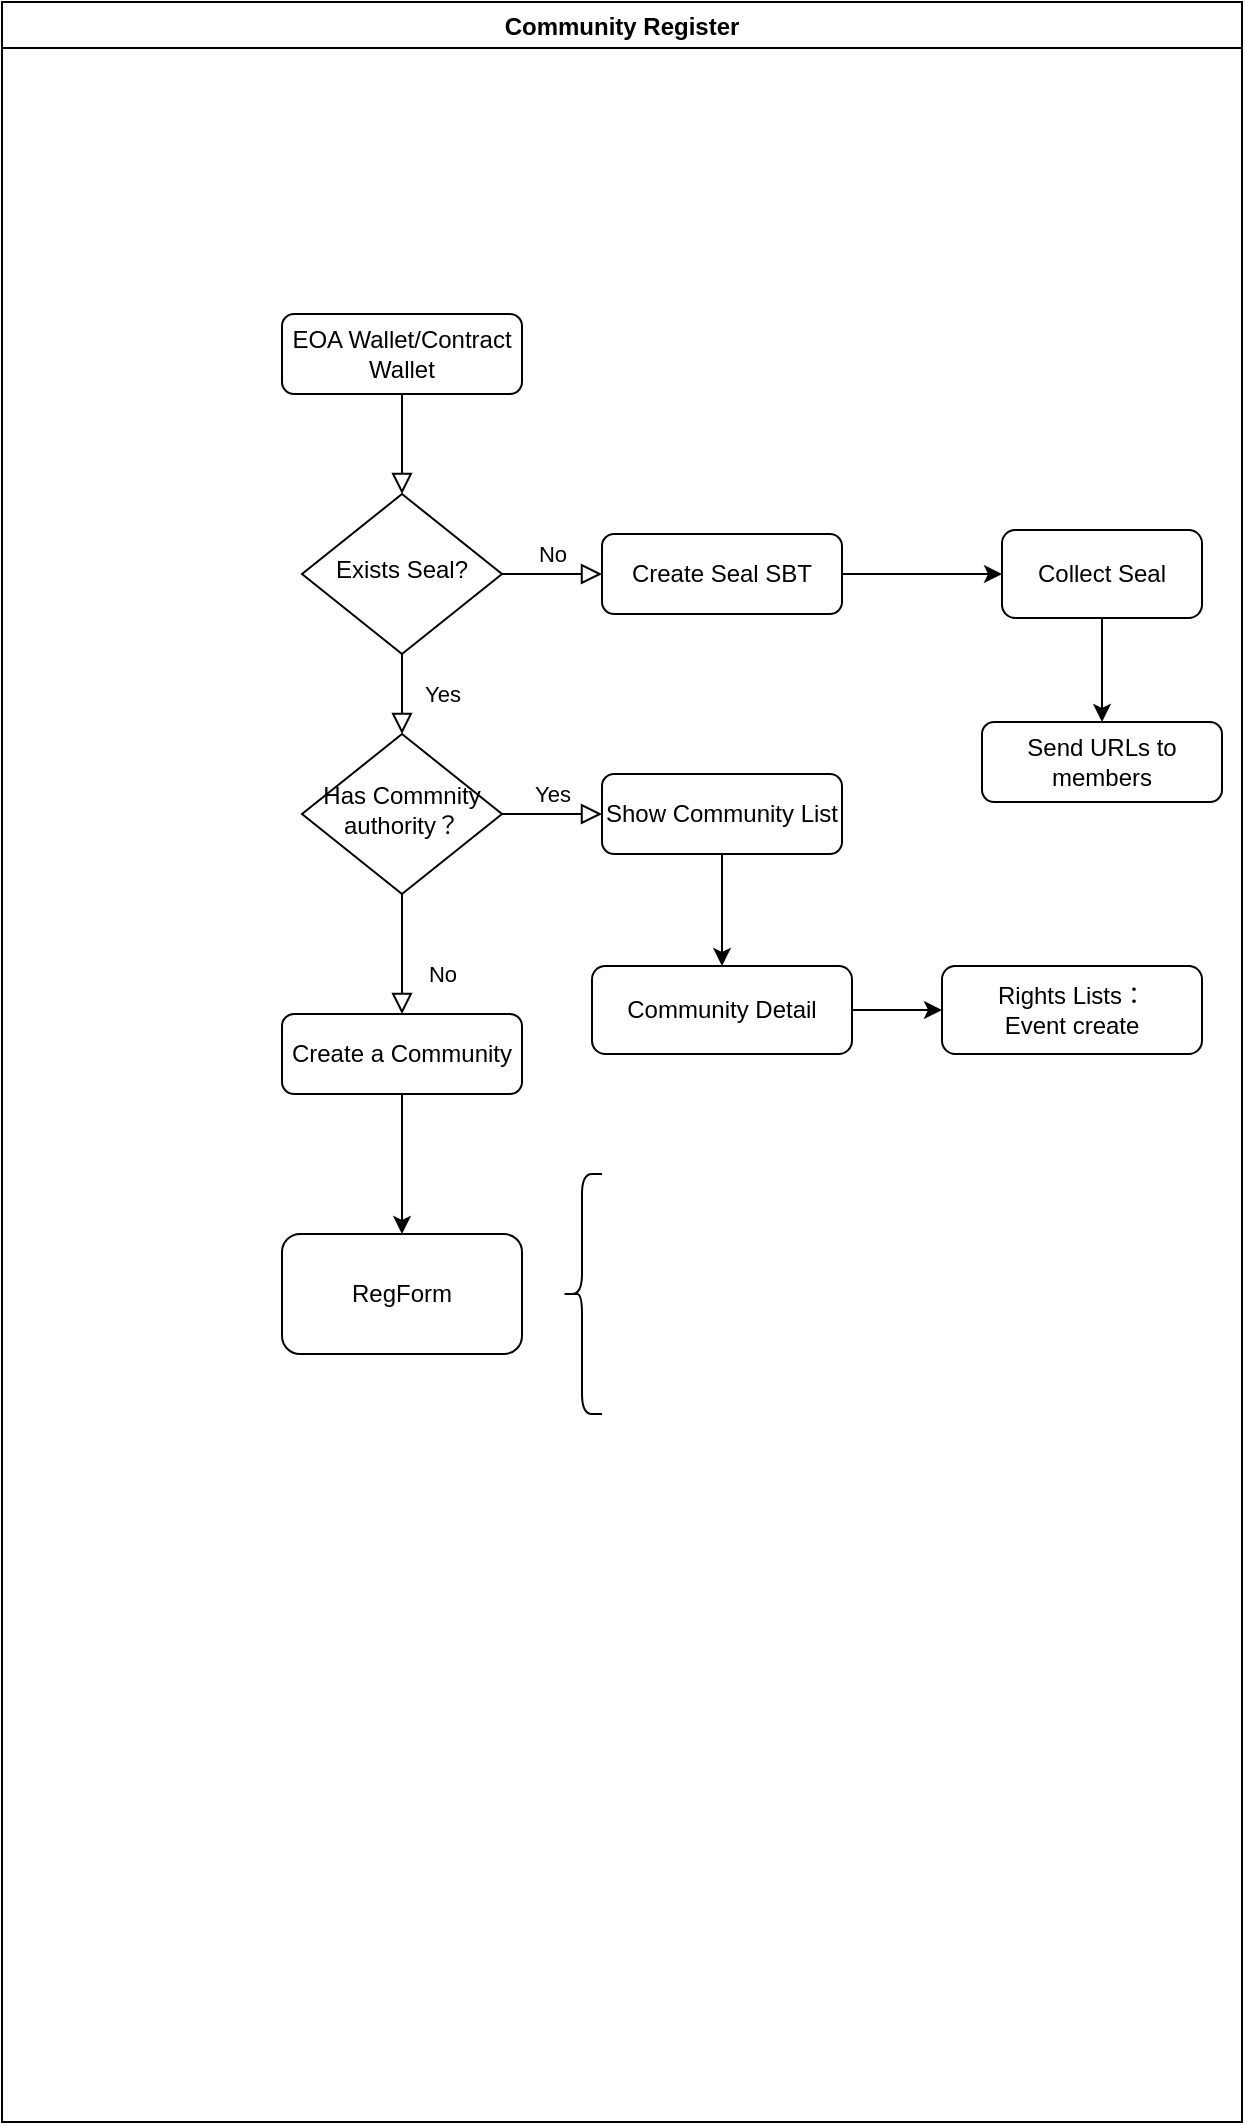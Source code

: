 <mxfile version="20.2.0" type="github">
  <diagram id="C5RBs43oDa-KdzZeNtuy" name="Page-1">
    <mxGraphModel dx="1055" dy="1689" grid="1" gridSize="10" guides="1" tooltips="1" connect="1" arrows="1" fold="1" page="1" pageScale="1" pageWidth="827" pageHeight="1169" math="0" shadow="0">
      <root>
        <mxCell id="WIyWlLk6GJQsqaUBKTNV-0" />
        <mxCell id="WIyWlLk6GJQsqaUBKTNV-1" parent="WIyWlLk6GJQsqaUBKTNV-0" />
        <mxCell id="AzbD6XMumv_pFaZ5dlBS-0" value="Community Register" style="swimlane;" vertex="1" parent="WIyWlLk6GJQsqaUBKTNV-1">
          <mxGeometry x="100" y="-1000" width="620" height="1060" as="geometry" />
        </mxCell>
        <mxCell id="WIyWlLk6GJQsqaUBKTNV-3" value="EOA Wallet/Contract Wallet" style="rounded=1;whiteSpace=wrap;html=1;fontSize=12;glass=0;strokeWidth=1;shadow=0;" parent="AzbD6XMumv_pFaZ5dlBS-0" vertex="1">
          <mxGeometry x="140" y="156" width="120" height="40" as="geometry" />
        </mxCell>
        <mxCell id="WIyWlLk6GJQsqaUBKTNV-6" value="Exists Seal?" style="rhombus;whiteSpace=wrap;html=1;shadow=0;fontFamily=Helvetica;fontSize=12;align=center;strokeWidth=1;spacing=6;spacingTop=-4;" parent="AzbD6XMumv_pFaZ5dlBS-0" vertex="1">
          <mxGeometry x="150" y="246" width="100" height="80" as="geometry" />
        </mxCell>
        <mxCell id="WIyWlLk6GJQsqaUBKTNV-2" value="" style="rounded=0;html=1;jettySize=auto;orthogonalLoop=1;fontSize=11;endArrow=block;endFill=0;endSize=8;strokeWidth=1;shadow=0;labelBackgroundColor=none;edgeStyle=orthogonalEdgeStyle;" parent="AzbD6XMumv_pFaZ5dlBS-0" source="WIyWlLk6GJQsqaUBKTNV-3" target="WIyWlLk6GJQsqaUBKTNV-6" edge="1">
          <mxGeometry relative="1" as="geometry" />
        </mxCell>
        <mxCell id="AzbD6XMumv_pFaZ5dlBS-2" value="" style="edgeStyle=orthogonalEdgeStyle;rounded=0;orthogonalLoop=1;jettySize=auto;html=1;" edge="1" parent="AzbD6XMumv_pFaZ5dlBS-0" source="WIyWlLk6GJQsqaUBKTNV-7" target="AzbD6XMumv_pFaZ5dlBS-1">
          <mxGeometry relative="1" as="geometry" />
        </mxCell>
        <mxCell id="WIyWlLk6GJQsqaUBKTNV-7" value="Create Seal SBT" style="rounded=1;whiteSpace=wrap;html=1;fontSize=12;glass=0;strokeWidth=1;shadow=0;" parent="AzbD6XMumv_pFaZ5dlBS-0" vertex="1">
          <mxGeometry x="300" y="266" width="120" height="40" as="geometry" />
        </mxCell>
        <mxCell id="WIyWlLk6GJQsqaUBKTNV-5" value="No" style="edgeStyle=orthogonalEdgeStyle;rounded=0;html=1;jettySize=auto;orthogonalLoop=1;fontSize=11;endArrow=block;endFill=0;endSize=8;strokeWidth=1;shadow=0;labelBackgroundColor=none;" parent="AzbD6XMumv_pFaZ5dlBS-0" source="WIyWlLk6GJQsqaUBKTNV-6" target="WIyWlLk6GJQsqaUBKTNV-7" edge="1">
          <mxGeometry y="10" relative="1" as="geometry">
            <mxPoint as="offset" />
          </mxGeometry>
        </mxCell>
        <mxCell id="WIyWlLk6GJQsqaUBKTNV-10" value="Has Commnity authority？" style="rhombus;whiteSpace=wrap;html=1;shadow=0;fontFamily=Helvetica;fontSize=12;align=center;strokeWidth=1;spacing=6;spacingTop=-4;" parent="AzbD6XMumv_pFaZ5dlBS-0" vertex="1">
          <mxGeometry x="150" y="366" width="100" height="80" as="geometry" />
        </mxCell>
        <mxCell id="WIyWlLk6GJQsqaUBKTNV-4" value="Yes" style="rounded=0;html=1;jettySize=auto;orthogonalLoop=1;fontSize=11;endArrow=block;endFill=0;endSize=8;strokeWidth=1;shadow=0;labelBackgroundColor=none;edgeStyle=orthogonalEdgeStyle;" parent="AzbD6XMumv_pFaZ5dlBS-0" source="WIyWlLk6GJQsqaUBKTNV-6" target="WIyWlLk6GJQsqaUBKTNV-10" edge="1">
          <mxGeometry y="20" relative="1" as="geometry">
            <mxPoint as="offset" />
          </mxGeometry>
        </mxCell>
        <mxCell id="AzbD6XMumv_pFaZ5dlBS-11" value="" style="edgeStyle=orthogonalEdgeStyle;rounded=0;orthogonalLoop=1;jettySize=auto;html=1;" edge="1" parent="AzbD6XMumv_pFaZ5dlBS-0" source="WIyWlLk6GJQsqaUBKTNV-11" target="AzbD6XMumv_pFaZ5dlBS-10">
          <mxGeometry relative="1" as="geometry" />
        </mxCell>
        <mxCell id="WIyWlLk6GJQsqaUBKTNV-11" value="Create a Community" style="rounded=1;whiteSpace=wrap;html=1;fontSize=12;glass=0;strokeWidth=1;shadow=0;" parent="AzbD6XMumv_pFaZ5dlBS-0" vertex="1">
          <mxGeometry x="140" y="506" width="120" height="40" as="geometry" />
        </mxCell>
        <mxCell id="WIyWlLk6GJQsqaUBKTNV-8" value="No" style="rounded=0;html=1;jettySize=auto;orthogonalLoop=1;fontSize=11;endArrow=block;endFill=0;endSize=8;strokeWidth=1;shadow=0;labelBackgroundColor=none;edgeStyle=orthogonalEdgeStyle;" parent="AzbD6XMumv_pFaZ5dlBS-0" source="WIyWlLk6GJQsqaUBKTNV-10" target="WIyWlLk6GJQsqaUBKTNV-11" edge="1">
          <mxGeometry x="0.333" y="20" relative="1" as="geometry">
            <mxPoint as="offset" />
          </mxGeometry>
        </mxCell>
        <mxCell id="AzbD6XMumv_pFaZ5dlBS-8" value="" style="edgeStyle=orthogonalEdgeStyle;rounded=0;orthogonalLoop=1;jettySize=auto;html=1;" edge="1" parent="AzbD6XMumv_pFaZ5dlBS-0" source="WIyWlLk6GJQsqaUBKTNV-12" target="AzbD6XMumv_pFaZ5dlBS-5">
          <mxGeometry relative="1" as="geometry" />
        </mxCell>
        <mxCell id="WIyWlLk6GJQsqaUBKTNV-12" value="Show Community List" style="rounded=1;whiteSpace=wrap;html=1;fontSize=12;glass=0;strokeWidth=1;shadow=0;" parent="AzbD6XMumv_pFaZ5dlBS-0" vertex="1">
          <mxGeometry x="300" y="386" width="120" height="40" as="geometry" />
        </mxCell>
        <mxCell id="WIyWlLk6GJQsqaUBKTNV-9" value="Yes" style="edgeStyle=orthogonalEdgeStyle;rounded=0;html=1;jettySize=auto;orthogonalLoop=1;fontSize=11;endArrow=block;endFill=0;endSize=8;strokeWidth=1;shadow=0;labelBackgroundColor=none;" parent="AzbD6XMumv_pFaZ5dlBS-0" source="WIyWlLk6GJQsqaUBKTNV-10" target="WIyWlLk6GJQsqaUBKTNV-12" edge="1">
          <mxGeometry y="10" relative="1" as="geometry">
            <mxPoint as="offset" />
          </mxGeometry>
        </mxCell>
        <mxCell id="AzbD6XMumv_pFaZ5dlBS-4" value="" style="edgeStyle=orthogonalEdgeStyle;rounded=0;orthogonalLoop=1;jettySize=auto;html=1;" edge="1" parent="AzbD6XMumv_pFaZ5dlBS-0" source="AzbD6XMumv_pFaZ5dlBS-1" target="AzbD6XMumv_pFaZ5dlBS-3">
          <mxGeometry relative="1" as="geometry" />
        </mxCell>
        <mxCell id="AzbD6XMumv_pFaZ5dlBS-1" value="Collect Seal" style="whiteSpace=wrap;html=1;rounded=1;glass=0;strokeWidth=1;shadow=0;" vertex="1" parent="AzbD6XMumv_pFaZ5dlBS-0">
          <mxGeometry x="500" y="264" width="100" height="44" as="geometry" />
        </mxCell>
        <mxCell id="AzbD6XMumv_pFaZ5dlBS-3" value="Send URLs to members" style="rounded=1;whiteSpace=wrap;html=1;fontSize=12;glass=0;strokeWidth=1;shadow=0;" vertex="1" parent="AzbD6XMumv_pFaZ5dlBS-0">
          <mxGeometry x="490" y="360" width="120" height="40" as="geometry" />
        </mxCell>
        <mxCell id="AzbD6XMumv_pFaZ5dlBS-9" value="" style="edgeStyle=orthogonalEdgeStyle;rounded=0;orthogonalLoop=1;jettySize=auto;html=1;" edge="1" parent="AzbD6XMumv_pFaZ5dlBS-0" source="AzbD6XMumv_pFaZ5dlBS-5" target="AzbD6XMumv_pFaZ5dlBS-7">
          <mxGeometry relative="1" as="geometry" />
        </mxCell>
        <mxCell id="AzbD6XMumv_pFaZ5dlBS-5" value="Community Detail" style="whiteSpace=wrap;html=1;rounded=1;glass=0;strokeWidth=1;shadow=0;" vertex="1" parent="AzbD6XMumv_pFaZ5dlBS-0">
          <mxGeometry x="295" y="482" width="130" height="44" as="geometry" />
        </mxCell>
        <mxCell id="AzbD6XMumv_pFaZ5dlBS-7" value="Rights Lists：&lt;br&gt;Event create" style="whiteSpace=wrap;html=1;rounded=1;glass=0;strokeWidth=1;shadow=0;" vertex="1" parent="AzbD6XMumv_pFaZ5dlBS-0">
          <mxGeometry x="470" y="482" width="130" height="44" as="geometry" />
        </mxCell>
        <mxCell id="AzbD6XMumv_pFaZ5dlBS-10" value="RegForm" style="whiteSpace=wrap;html=1;rounded=1;glass=0;strokeWidth=1;shadow=0;" vertex="1" parent="AzbD6XMumv_pFaZ5dlBS-0">
          <mxGeometry x="140" y="616" width="120" height="60" as="geometry" />
        </mxCell>
        <mxCell id="AzbD6XMumv_pFaZ5dlBS-13" value="" style="shape=curlyBracket;whiteSpace=wrap;html=1;rounded=1;" vertex="1" parent="AzbD6XMumv_pFaZ5dlBS-0">
          <mxGeometry x="280" y="586" width="20" height="120" as="geometry" />
        </mxCell>
      </root>
    </mxGraphModel>
  </diagram>
</mxfile>
